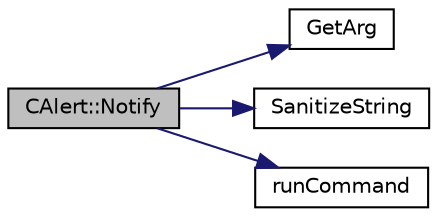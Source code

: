 digraph "CAlert::Notify"
{
  edge [fontname="Helvetica",fontsize="10",labelfontname="Helvetica",labelfontsize="10"];
  node [fontname="Helvetica",fontsize="10",shape=record];
  rankdir="LR";
  Node37 [label="CAlert::Notify",height=0.2,width=0.4,color="black", fillcolor="grey75", style="filled", fontcolor="black"];
  Node37 -> Node38 [color="midnightblue",fontsize="10",style="solid",fontname="Helvetica"];
  Node38 [label="GetArg",height=0.2,width=0.4,color="black", fillcolor="white", style="filled",URL="$util_8cpp.html#a24f685720bf40370e5bd2a192ad50cd8",tooltip="Return string argument or default value. "];
  Node37 -> Node39 [color="midnightblue",fontsize="10",style="solid",fontname="Helvetica"];
  Node39 [label="SanitizeString",height=0.2,width=0.4,color="black", fillcolor="white", style="filled",URL="$utilstrencodings_8cpp.html#ae204f01eeaadc5a85015a51f369a8356"];
  Node37 -> Node40 [color="midnightblue",fontsize="10",style="solid",fontname="Helvetica"];
  Node40 [label="runCommand",height=0.2,width=0.4,color="black", fillcolor="white", style="filled",URL="$util_8cpp.html#adf94c00a5ac719c92a2f1bb2f8b2167f"];
}
